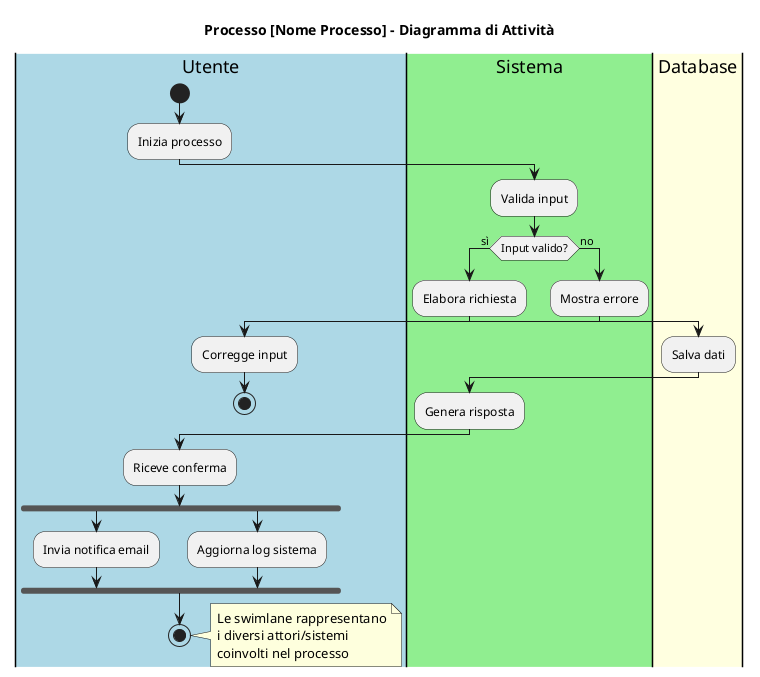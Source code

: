 @startuml Activity-Template
!define SWIMLANE partition

title Processo [Nome Processo] - Diagramma di Attività

|#LightBlue|Utente|
start
:Inizia processo;

|#LightGreen|Sistema|
:Valida input;

if (Input valido?) then (sì)
  :Elabora richiesta;
  
  |#LightYellow|Database|
  :Salva dati;
  
  |#LightGreen|Sistema|
  :Genera risposta;
  
else (no)
  :Mostra errore;
  
  |#LightBlue|Utente|
  :Corregge input;
  stop
endif

|#LightBlue|Utente|
:Riceve conferma;

' Processo parallelo (opzionale)
fork
  :Invia notifica email;
fork again
  :Aggiorna log sistema;
end fork

stop

note right
  Le swimlane rappresentano
  i diversi attori/sistemi
  coinvolti nel processo
end note

@enduml
